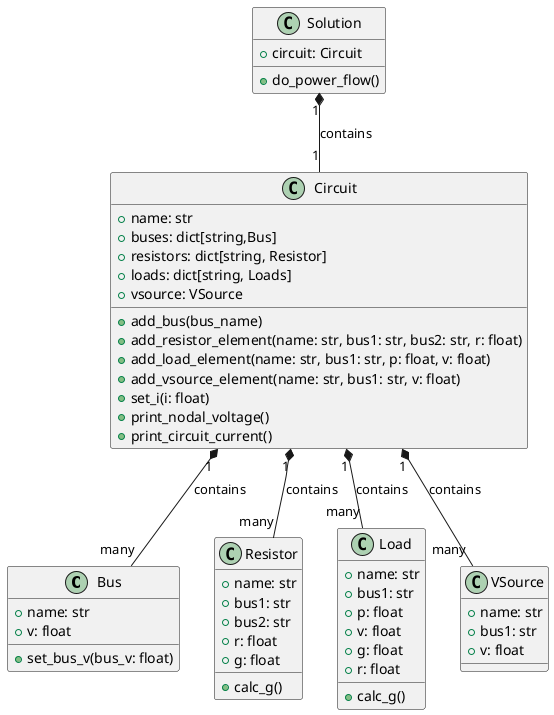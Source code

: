 @startuml
class Bus {
+name: str
+v: float
+set_bus_v(bus_v: float)
}
class Resistor {
+name: str
+bus1: str
+bus2: str
+r: float
+g: float
+calc_g()
}
class Load {
+name: str
+bus1: str
+p: float
+v: float
+g: float
+r: float
+calc_g()
}
class VSource {
+name: str
+bus1: str
+v: float
}
class Circuit {
+name: str
+buses: dict[string,Bus]
+resistors: dict[string, Resistor]
+loads: dict[string, Loads]
+vsource: VSource
+add_bus(bus_name)
+add_resistor_element(name: str, bus1: str, bus2: str, r: float)
+add_load_element(name: str, bus1: str, p: float, v: float)
+add_vsource_element(name: str, bus1: str, v: float)
+set_i(i: float)
+print_nodal_voltage()
+print_circuit_current()
}
class Solution {
+circuit: Circuit
+do_power_flow()
}
Circuit "1" *-- "many" Bus : contains
Circuit "1" *-- "many" Resistor : contains
Circuit "1" *-- "many" Load : contains
Circuit "1" *-- "many" VSource : contains
Solution "1" *-- "1" Circuit : contains
@enduml
